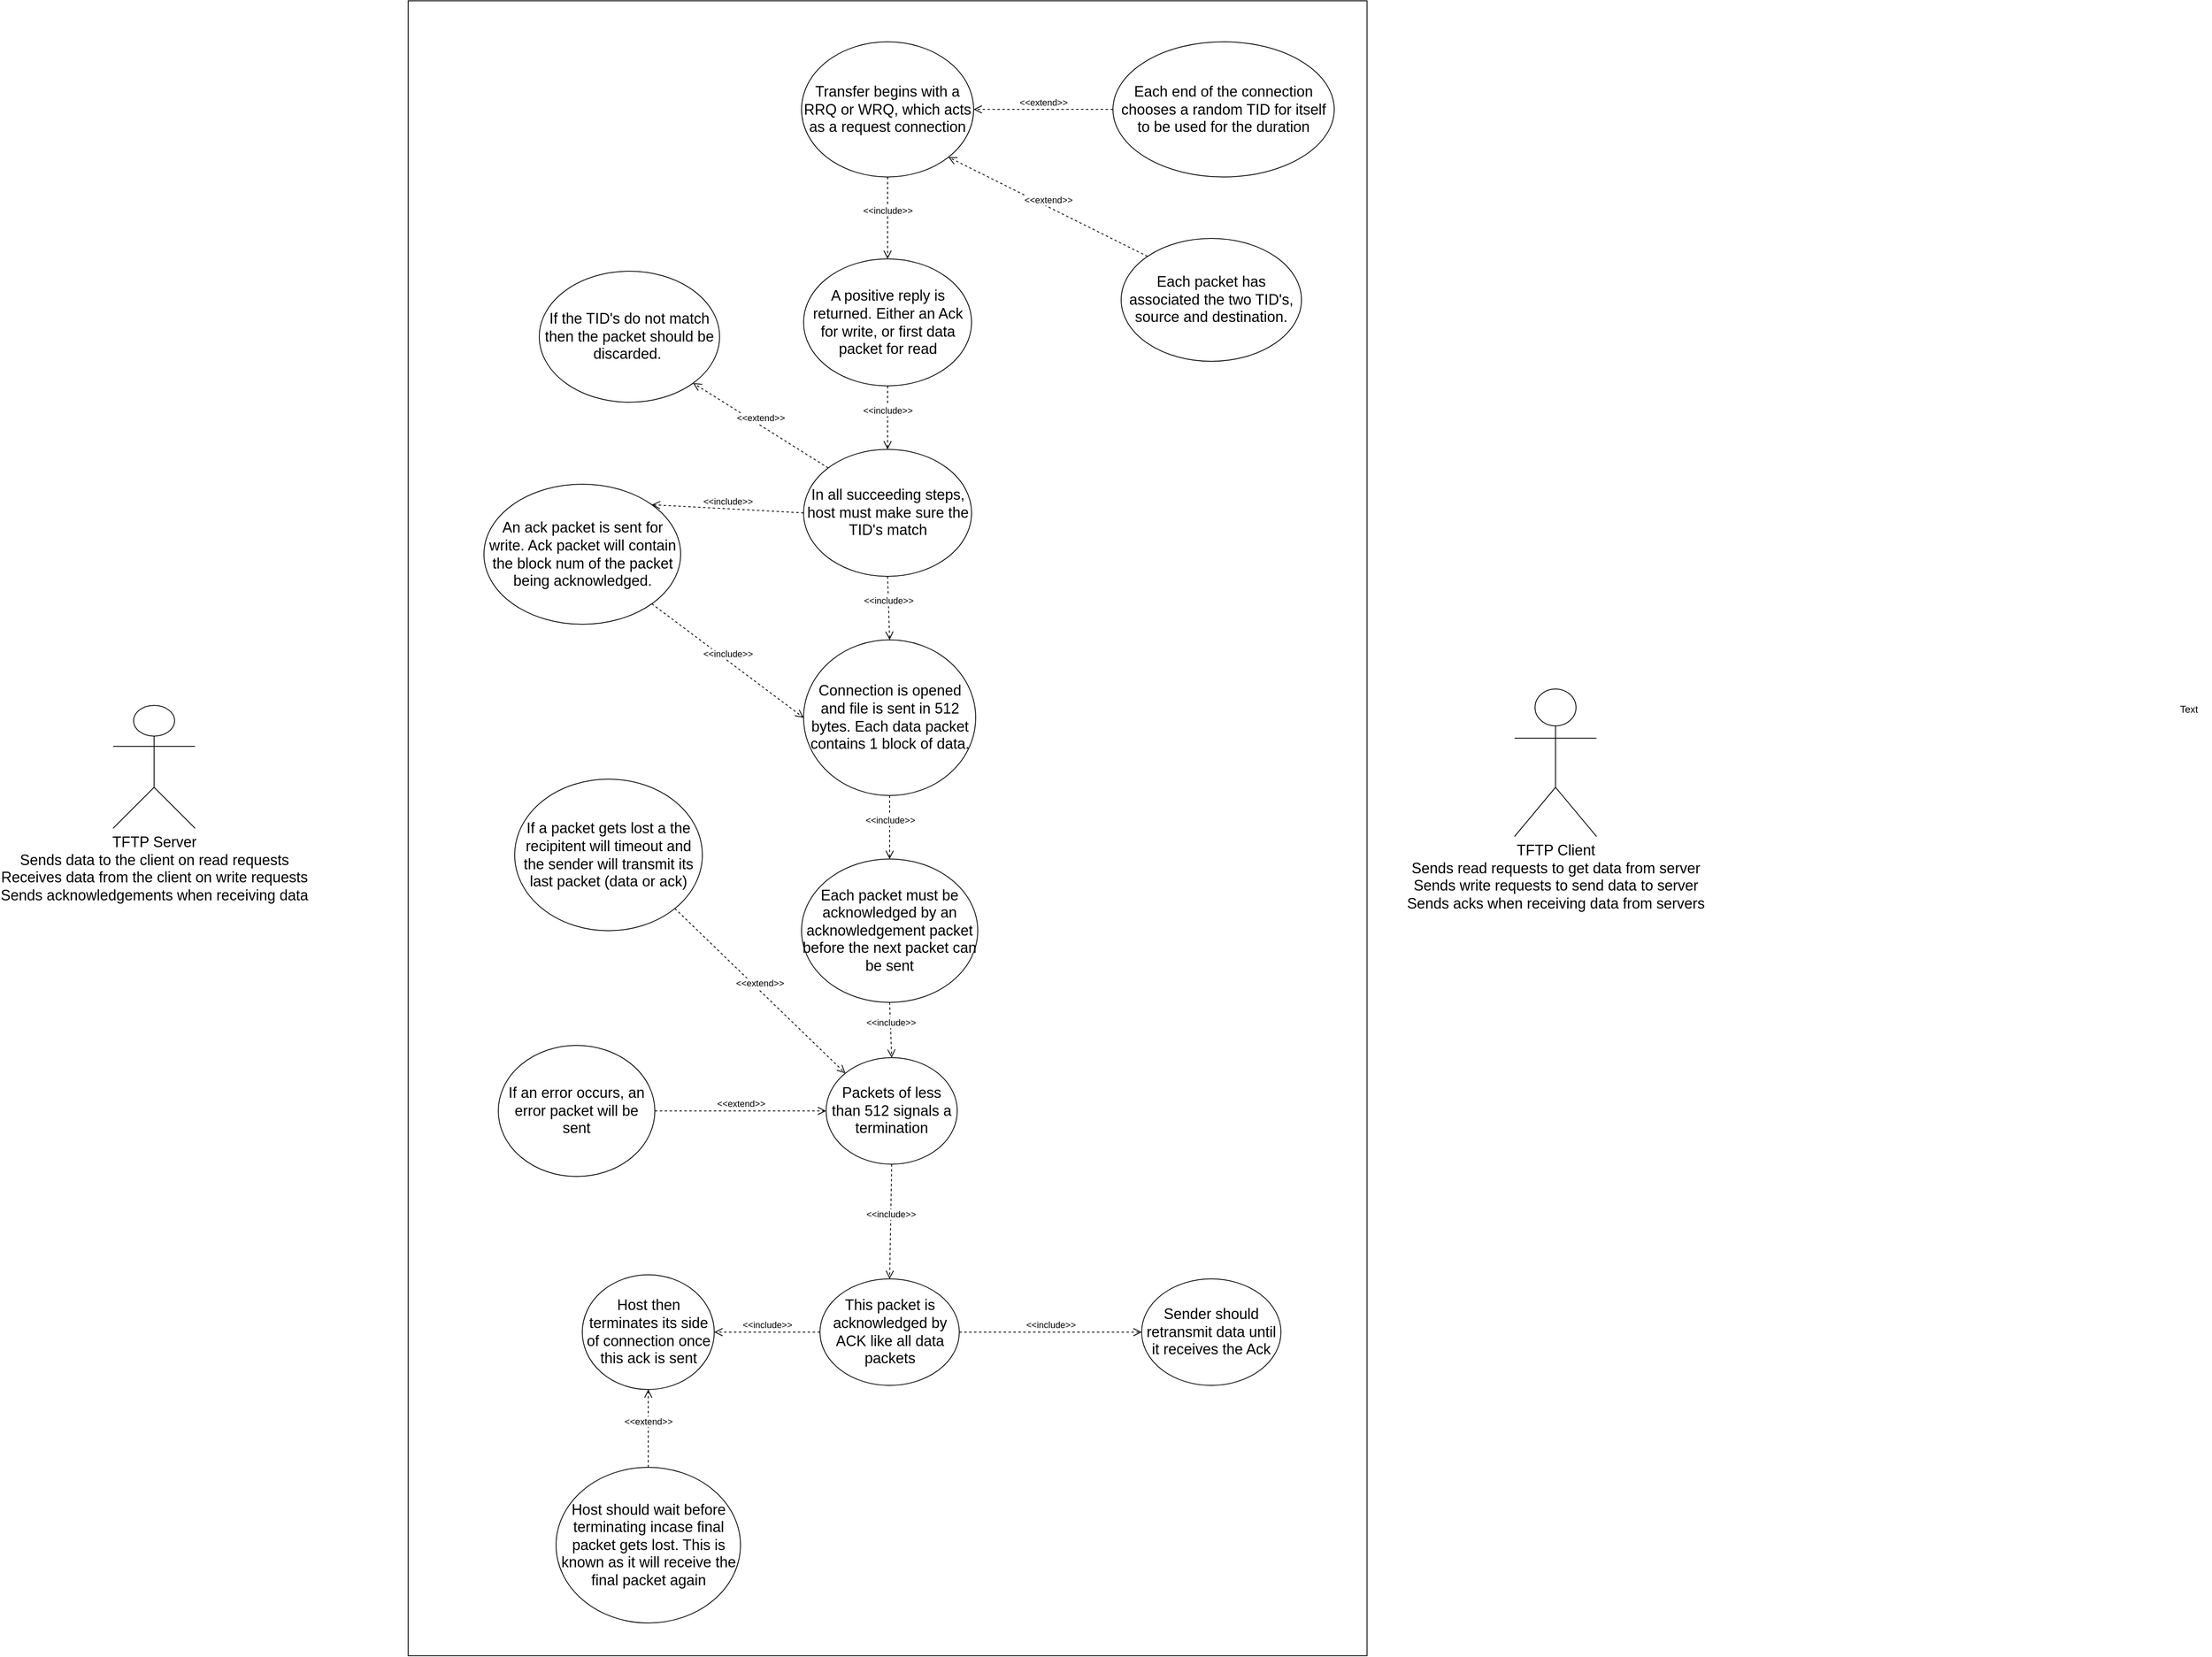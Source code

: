 <mxfile version="10.6.6" type="github"><diagram id="8WvEkjwii8oPMGirg9OZ" name="Page-1"><mxGraphModel dx="4227" dy="2671" grid="1" gridSize="10" guides="1" tooltips="1" connect="1" arrows="1" fold="1" page="1" pageScale="1" pageWidth="850" pageHeight="1100" math="0" shadow="0"><root><mxCell id="0"/><mxCell id="1" parent="0"/><mxCell id="wPxIoS00cWuhMq4hoOUB-40" value="" style="html=1;" vertex="1" parent="1"><mxGeometry x="150" y="-30" width="1170" height="2020" as="geometry"/></mxCell><mxCell id="wTC4rTAF9Z5WhaN4-giU-3" value="&lt;font style=&quot;font-size: 18px&quot;&gt;TFTP Server&lt;br&gt;Sends data to the client on read requests&lt;br&gt;Receives data from the client on write requests&lt;br&gt;Sends acknowledgements when receiving data&lt;/font&gt;&lt;br&gt;" style="shape=umlActor;verticalLabelPosition=bottom;labelBackgroundColor=#ffffff;verticalAlign=top;html=1;outlineConnect=0;" parent="1" vertex="1"><mxGeometry x="-210" y="830" width="100" height="150" as="geometry"/></mxCell><mxCell id="wTC4rTAF9Z5WhaN4-giU-4" value="&lt;font style=&quot;font-size: 18px&quot;&gt;TFTP Client&lt;br&gt;Sends read requests to get data from server&lt;br&gt;Sends write requests to send data to server&lt;br&gt;&lt;/font&gt;&lt;font style=&quot;font-size: 18px&quot;&gt;Sends acks when receiving data from servers&lt;/font&gt;&lt;br&gt;" style="shape=umlActor;verticalLabelPosition=bottom;labelBackgroundColor=#ffffff;verticalAlign=top;html=1;outlineConnect=0;" parent="1" vertex="1"><mxGeometry x="1500" y="810" width="100" height="180" as="geometry"/></mxCell><mxCell id="wTC4rTAF9Z5WhaN4-giU-5" value="&lt;font style=&quot;font-size: 18px&quot;&gt;Transfer begins with a RRQ or WRQ, which acts as a request connection&lt;/font&gt;" style="ellipse;whiteSpace=wrap;html=1;" parent="1" vertex="1"><mxGeometry x="630" y="20" width="210" height="165" as="geometry"/></mxCell><mxCell id="wTC4rTAF9Z5WhaN4-giU-6" value="&lt;font style=&quot;font-size: 18px&quot;&gt;Connection is opened and file is sent in 512 bytes. Each data packet contains 1 block of data.&lt;/font&gt;" style="ellipse;whiteSpace=wrap;html=1;" parent="1" vertex="1"><mxGeometry x="632.5" y="750" width="210" height="190" as="geometry"/></mxCell><mxCell id="wTC4rTAF9Z5WhaN4-giU-7" value="&lt;font style=&quot;font-size: 18px&quot;&gt;Each packet must be acknowledged by an acknowledgement&amp;nbsp;packet before the next packet can be sent&lt;/font&gt;" style="ellipse;whiteSpace=wrap;html=1;" parent="1" vertex="1"><mxGeometry x="630" y="1017.5" width="215" height="175" as="geometry"/></mxCell><mxCell id="wTC4rTAF9Z5WhaN4-giU-8" value="&lt;font style=&quot;font-size: 18px&quot;&gt;Packets of less than 512 signals a termination&lt;/font&gt;" style="ellipse;whiteSpace=wrap;html=1;" parent="1" vertex="1"><mxGeometry x="660" y="1260" width="160" height="130" as="geometry"/></mxCell><mxCell id="wTC4rTAF9Z5WhaN4-giU-9" value="&lt;font style=&quot;font-size: 18px&quot;&gt;If a packet gets lost a the recipitent will timeout and the sender will transmit its last packet (data or ack)&lt;/font&gt;" style="ellipse;whiteSpace=wrap;html=1;" parent="1" vertex="1"><mxGeometry x="280" y="920" width="229" height="185" as="geometry"/></mxCell><mxCell id="wTC4rTAF9Z5WhaN4-giU-10" value="&lt;font style=&quot;font-size: 18px&quot;&gt;If an error occurs, an error packet will be sent&lt;/font&gt;" style="ellipse;whiteSpace=wrap;html=1;" parent="1" vertex="1"><mxGeometry x="260" y="1245" width="191" height="160" as="geometry"/></mxCell><mxCell id="wTC4rTAF9Z5WhaN4-giU-13" value="&lt;font style=&quot;font-size: 18px&quot;&gt;A positive reply is returned. Either an Ack for write, or first data packet for read&lt;/font&gt;" style="ellipse;whiteSpace=wrap;html=1;" parent="1" vertex="1"><mxGeometry x="632.5" y="285" width="205" height="155" as="geometry"/></mxCell><mxCell id="3yfbGPFvM8w9pXca8p1F-1" value="&lt;font style=&quot;font-size: 18px&quot;&gt;An ack packet is sent for write. Ack packet will contain the block num of the packet being acknowledged.&lt;/font&gt;" style="ellipse;whiteSpace=wrap;html=1;" parent="1" vertex="1"><mxGeometry x="242.5" y="560" width="240" height="171" as="geometry"/></mxCell><mxCell id="3yfbGPFvM8w9pXca8p1F-10" value="&lt;font style=&quot;font-size: 18px&quot;&gt;This packet is acknowledged by ACK like all data packets&lt;/font&gt;" style="ellipse;whiteSpace=wrap;html=1;" parent="1" vertex="1"><mxGeometry x="652.5" y="1530" width="170" height="130" as="geometry"/></mxCell><mxCell id="3yfbGPFvM8w9pXca8p1F-11" value="&lt;font style=&quot;font-size: 18px&quot;&gt;Host then terminates its side of connection once this ack is sent&lt;/font&gt;" style="ellipse;whiteSpace=wrap;html=1;" parent="1" vertex="1"><mxGeometry x="362.5" y="1525" width="161" height="140" as="geometry"/></mxCell><mxCell id="3yfbGPFvM8w9pXca8p1F-12" value="&lt;font style=&quot;font-size: 18px&quot;&gt;Host should wait before terminating incase final packet gets lost. This is known as it will receive the final packet again&lt;/font&gt;" style="ellipse;whiteSpace=wrap;html=1;" parent="1" vertex="1"><mxGeometry x="330.5" y="1760" width="225" height="190" as="geometry"/></mxCell><mxCell id="3yfbGPFvM8w9pXca8p1F-13" value="&lt;font style=&quot;font-size: 18px&quot;&gt;Sender should retransmit data until it receives the Ack&lt;/font&gt;" style="ellipse;whiteSpace=wrap;html=1;" parent="1" vertex="1"><mxGeometry x="1045" y="1530" width="170" height="130" as="geometry"/></mxCell><mxCell id="wPxIoS00cWuhMq4hoOUB-8" value="&lt;font style=&quot;font-size: 18px&quot;&gt;Each end of the connection chooses a random TID for itself to be used for the duration&lt;/font&gt;" style="ellipse;whiteSpace=wrap;html=1;" vertex="1" parent="1"><mxGeometry x="1010" y="20" width="270" height="165" as="geometry"/></mxCell><mxCell id="wPxIoS00cWuhMq4hoOUB-9" value="&lt;font style=&quot;font-size: 18px&quot;&gt;Each packet has associated the two TID's, source and destination.&lt;/font&gt;" style="ellipse;whiteSpace=wrap;html=1;" vertex="1" parent="1"><mxGeometry x="1020" y="260" width="220" height="150" as="geometry"/></mxCell><mxCell id="wPxIoS00cWuhMq4hoOUB-15" value="&lt;font style=&quot;font-size: 18px&quot;&gt;In all succeeding steps, host must make sure the TID's match&lt;/font&gt;" style="ellipse;whiteSpace=wrap;html=1;" vertex="1" parent="1"><mxGeometry x="632.5" y="517.5" width="205" height="155" as="geometry"/></mxCell><mxCell id="wPxIoS00cWuhMq4hoOUB-17" value="&lt;font style=&quot;font-size: 18px&quot;&gt;If the TID's do not match then the packet should be discarded.&amp;nbsp;&lt;/font&gt;&lt;br&gt;" style="ellipse;whiteSpace=wrap;html=1;" vertex="1" parent="1"><mxGeometry x="310" y="300" width="220" height="160" as="geometry"/></mxCell><mxCell id="wPxIoS00cWuhMq4hoOUB-22" value="&amp;lt;&amp;lt;extend&amp;gt;&amp;gt;" style="html=1;verticalAlign=bottom;endArrow=open;dashed=1;endSize=8;entryX=1;entryY=0.5;entryDx=0;entryDy=0;exitX=0;exitY=0.5;exitDx=0;exitDy=0;" edge="1" parent="1" source="wPxIoS00cWuhMq4hoOUB-8" target="wTC4rTAF9Z5WhaN4-giU-5"><mxGeometry relative="1" as="geometry"><mxPoint x="1010" y="50" as="sourcePoint"/><mxPoint x="820" y="190" as="targetPoint"/></mxGeometry></mxCell><mxCell id="wPxIoS00cWuhMq4hoOUB-23" value="&amp;lt;&amp;lt;extend&amp;gt;&amp;gt;" style="html=1;verticalAlign=bottom;endArrow=open;dashed=1;endSize=8;entryX=1;entryY=1;entryDx=0;entryDy=0;exitX=0;exitY=0;exitDx=0;exitDy=0;" edge="1" parent="1" source="wPxIoS00cWuhMq4hoOUB-9" target="wTC4rTAF9Z5WhaN4-giU-5"><mxGeometry relative="1" as="geometry"><mxPoint x="970" y="420" as="sourcePoint"/><mxPoint x="1000" y="230" as="targetPoint"/></mxGeometry></mxCell><mxCell id="wPxIoS00cWuhMq4hoOUB-24" value="&amp;lt;&amp;lt;include&amp;gt;&amp;gt;" style="html=1;verticalAlign=bottom;endArrow=open;dashed=1;endSize=8;exitX=0.5;exitY=1;exitDx=0;exitDy=0;entryX=0.5;entryY=0;entryDx=0;entryDy=0;" edge="1" parent="1" source="wTC4rTAF9Z5WhaN4-giU-5" target="wTC4rTAF9Z5WhaN4-giU-13"><mxGeometry relative="1" as="geometry"><mxPoint x="920" y="280" as="sourcePoint"/><mxPoint x="840" y="280" as="targetPoint"/></mxGeometry></mxCell><mxCell id="wPxIoS00cWuhMq4hoOUB-25" value="&amp;lt;&amp;lt;include&amp;gt;&amp;gt;" style="html=1;verticalAlign=bottom;endArrow=open;dashed=1;endSize=8;exitX=0.5;exitY=1;exitDx=0;exitDy=0;entryX=0.5;entryY=0;entryDx=0;entryDy=0;" edge="1" parent="1" source="wTC4rTAF9Z5WhaN4-giU-13" target="wPxIoS00cWuhMq4hoOUB-15"><mxGeometry relative="1" as="geometry"><mxPoint x="900" y="380" as="sourcePoint"/><mxPoint x="900" y="480" as="targetPoint"/></mxGeometry></mxCell><mxCell id="wPxIoS00cWuhMq4hoOUB-26" value="&amp;lt;&amp;lt;extend&amp;gt;&amp;gt;" style="html=1;verticalAlign=bottom;endArrow=open;dashed=1;endSize=8;entryX=1;entryY=1;entryDx=0;entryDy=0;exitX=0;exitY=0;exitDx=0;exitDy=0;" edge="1" parent="1" source="wPxIoS00cWuhMq4hoOUB-15" target="wPxIoS00cWuhMq4hoOUB-17"><mxGeometry relative="1" as="geometry"><mxPoint x="910" y="400" as="sourcePoint"/><mxPoint x="690" y="300" as="targetPoint"/></mxGeometry></mxCell><mxCell id="wPxIoS00cWuhMq4hoOUB-27" value="&amp;lt;&amp;lt;include&amp;gt;&amp;gt;" style="html=1;verticalAlign=bottom;endArrow=open;dashed=1;endSize=8;entryX=1;entryY=0;entryDx=0;entryDy=0;exitX=0;exitY=0.5;exitDx=0;exitDy=0;" edge="1" parent="1" source="wPxIoS00cWuhMq4hoOUB-15" target="3yfbGPFvM8w9pXca8p1F-1"><mxGeometry relative="1" as="geometry"><mxPoint x="660" y="580" as="sourcePoint"/><mxPoint x="530" y="610.588" as="targetPoint"/></mxGeometry></mxCell><mxCell id="wPxIoS00cWuhMq4hoOUB-28" value="&amp;lt;&amp;lt;include&amp;gt;&amp;gt;" style="html=1;verticalAlign=bottom;endArrow=open;dashed=1;endSize=8;entryX=0.5;entryY=0;entryDx=0;entryDy=0;exitX=0.5;exitY=1;exitDx=0;exitDy=0;" edge="1" parent="1" source="wPxIoS00cWuhMq4hoOUB-15" target="wTC4rTAF9Z5WhaN4-giU-6"><mxGeometry relative="1" as="geometry"><mxPoint x="720" y="690" as="sourcePoint"/><mxPoint x="593.706" y="705.353" as="targetPoint"/></mxGeometry></mxCell><mxCell id="wPxIoS00cWuhMq4hoOUB-29" value="&amp;lt;&amp;lt;include&amp;gt;&amp;gt;" style="html=1;verticalAlign=bottom;endArrow=open;dashed=1;endSize=8;entryX=0;entryY=0.5;entryDx=0;entryDy=0;exitX=1;exitY=1;exitDx=0;exitDy=0;" edge="1" parent="1" source="3yfbGPFvM8w9pXca8p1F-1" target="wTC4rTAF9Z5WhaN4-giU-6"><mxGeometry relative="1" as="geometry"><mxPoint x="560" y="730" as="sourcePoint"/><mxPoint x="433.706" y="745.353" as="targetPoint"/></mxGeometry></mxCell><mxCell id="wPxIoS00cWuhMq4hoOUB-31" value="&amp;lt;&amp;lt;include&amp;gt;&amp;gt;" style="html=1;verticalAlign=bottom;endArrow=open;dashed=1;endSize=8;entryX=0.5;entryY=0;entryDx=0;entryDy=0;exitX=0.5;exitY=1;exitDx=0;exitDy=0;" edge="1" parent="1" source="wTC4rTAF9Z5WhaN4-giU-6" target="wTC4rTAF9Z5WhaN4-giU-7"><mxGeometry relative="1" as="geometry"><mxPoint x="760" y="920" as="sourcePoint"/><mxPoint x="633.706" y="935.353" as="targetPoint"/></mxGeometry></mxCell><mxCell id="wPxIoS00cWuhMq4hoOUB-32" value="&amp;lt;&amp;lt;extend&amp;gt;&amp;gt;" style="html=1;verticalAlign=bottom;endArrow=open;dashed=1;endSize=8;entryX=0;entryY=0;entryDx=0;entryDy=0;exitX=1;exitY=1;exitDx=0;exitDy=0;" edge="1" parent="1" source="wTC4rTAF9Z5WhaN4-giU-9" target="wTC4rTAF9Z5WhaN4-giU-8"><mxGeometry relative="1" as="geometry"><mxPoint x="530" y="1100" as="sourcePoint"/><mxPoint x="408.235" y="956.471" as="targetPoint"/></mxGeometry></mxCell><mxCell id="wPxIoS00cWuhMq4hoOUB-33" value="&amp;lt;&amp;lt;extend&amp;gt;&amp;gt;" style="html=1;verticalAlign=bottom;endArrow=open;dashed=1;endSize=8;entryX=0;entryY=0.5;entryDx=0;entryDy=0;exitX=1;exitY=0.5;exitDx=0;exitDy=0;" edge="1" parent="1" source="wTC4rTAF9Z5WhaN4-giU-10" target="wTC4rTAF9Z5WhaN4-giU-8"><mxGeometry relative="1" as="geometry"><mxPoint x="510" y="1310" as="sourcePoint"/><mxPoint x="428.235" y="1046.471" as="targetPoint"/></mxGeometry></mxCell><mxCell id="wPxIoS00cWuhMq4hoOUB-34" value="&amp;lt;&amp;lt;include&amp;gt;&amp;gt;" style="html=1;verticalAlign=bottom;endArrow=open;dashed=1;endSize=8;entryX=0.5;entryY=0;entryDx=0;entryDy=0;exitX=0.5;exitY=1;exitDx=0;exitDy=0;" edge="1" parent="1" source="wTC4rTAF9Z5WhaN4-giU-7" target="wTC4rTAF9Z5WhaN4-giU-8"><mxGeometry relative="1" as="geometry"><mxPoint x="970" y="1140" as="sourcePoint"/><mxPoint x="972.353" y="1230.588" as="targetPoint"/></mxGeometry></mxCell><mxCell id="wPxIoS00cWuhMq4hoOUB-35" value="&amp;lt;&amp;lt;include&amp;gt;&amp;gt;" style="html=1;verticalAlign=bottom;endArrow=open;dashed=1;endSize=8;entryX=0.5;entryY=0;entryDx=0;entryDy=0;exitX=0.5;exitY=1;exitDx=0;exitDy=0;" edge="1" parent="1" source="wTC4rTAF9Z5WhaN4-giU-8" target="3yfbGPFvM8w9pXca8p1F-10"><mxGeometry relative="1" as="geometry"><mxPoint x="1190" y="1110" as="sourcePoint"/><mxPoint x="1192.353" y="1200.588" as="targetPoint"/></mxGeometry></mxCell><mxCell id="wPxIoS00cWuhMq4hoOUB-37" value="&amp;lt;&amp;lt;include&amp;gt;&amp;gt;" style="html=1;verticalAlign=bottom;endArrow=open;dashed=1;endSize=8;entryX=1;entryY=0.5;entryDx=0;entryDy=0;exitX=0;exitY=0.5;exitDx=0;exitDy=0;" edge="1" parent="1" source="3yfbGPFvM8w9pXca8p1F-10" target="3yfbGPFvM8w9pXca8p1F-11"><mxGeometry relative="1" as="geometry"><mxPoint x="650" y="1520" as="sourcePoint"/><mxPoint x="650" y="1609.412" as="targetPoint"/></mxGeometry></mxCell><mxCell id="wPxIoS00cWuhMq4hoOUB-38" value="&amp;lt;&amp;lt;include&amp;gt;&amp;gt;" style="html=1;verticalAlign=bottom;endArrow=open;dashed=1;endSize=8;entryX=0;entryY=0.5;entryDx=0;entryDy=0;exitX=1;exitY=0.5;exitDx=0;exitDy=0;" edge="1" parent="1" source="3yfbGPFvM8w9pXca8p1F-10" target="3yfbGPFvM8w9pXca8p1F-13"><mxGeometry relative="1" as="geometry"><mxPoint x="1110" y="1410" as="sourcePoint"/><mxPoint x="1110" y="1499.412" as="targetPoint"/></mxGeometry></mxCell><mxCell id="wPxIoS00cWuhMq4hoOUB-39" value="&amp;lt;&amp;lt;extend&amp;gt;&amp;gt;" style="html=1;verticalAlign=bottom;endArrow=open;dashed=1;endSize=8;entryX=0.5;entryY=1;entryDx=0;entryDy=0;exitX=0.5;exitY=0;exitDx=0;exitDy=0;" edge="1" parent="1" source="3yfbGPFvM8w9pXca8p1F-12" target="3yfbGPFvM8w9pXca8p1F-11"><mxGeometry relative="1" as="geometry"><mxPoint x="950" y="1820" as="sourcePoint"/><mxPoint x="1110.0" y="1841.176" as="targetPoint"/></mxGeometry></mxCell><mxCell id="wPxIoS00cWuhMq4hoOUB-52" value="Text" style="text;html=1;resizable=0;points=[];autosize=1;align=left;verticalAlign=top;spacingTop=-4;" vertex="1" parent="1"><mxGeometry x="2310" y="825" width="40" height="20" as="geometry"/></mxCell></root></mxGraphModel></diagram></mxfile>